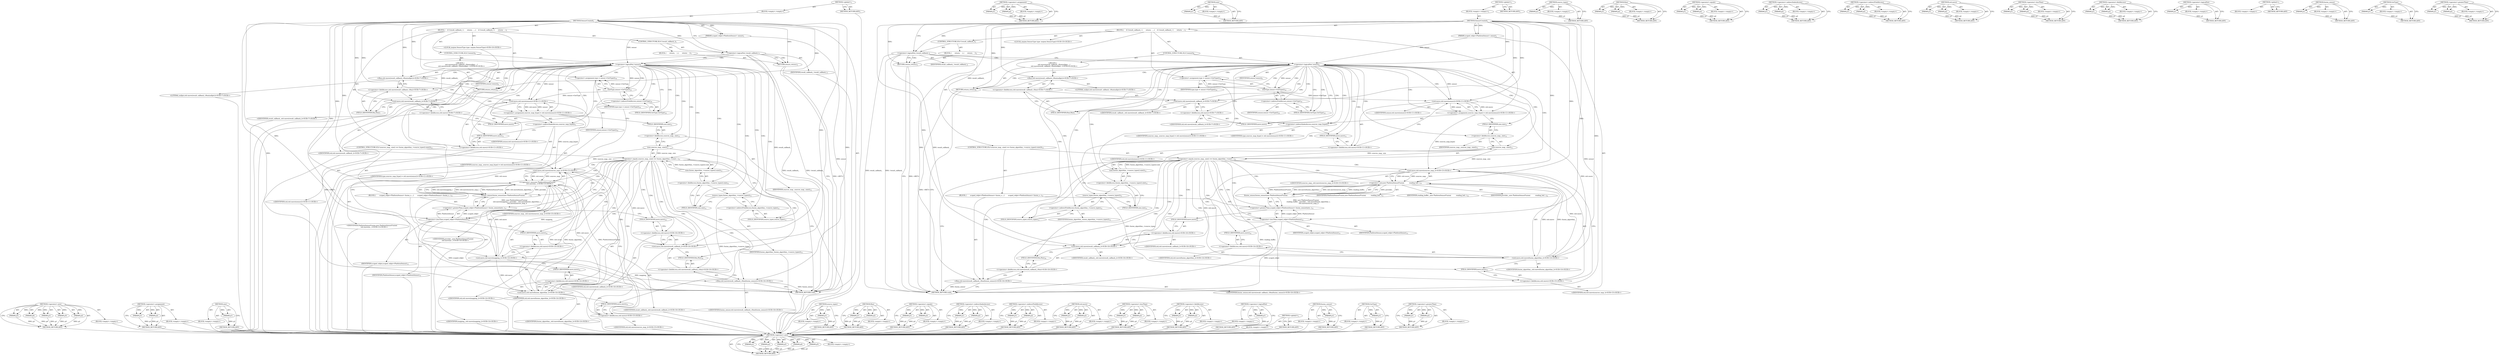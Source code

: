 digraph "&lt;operator&gt;.greaterThan" {
vulnerable_180 [label=<(METHOD,&lt;operator&gt;.new)>];
vulnerable_181 [label=<(PARAM,p1)>];
vulnerable_182 [label=<(PARAM,p2)>];
vulnerable_183 [label=<(PARAM,p3)>];
vulnerable_184 [label=<(PARAM,p4)>];
vulnerable_185 [label=<(PARAM,p5)>];
vulnerable_186 [label=<(BLOCK,&lt;empty&gt;,&lt;empty&gt;)>];
vulnerable_187 [label=<(METHOD_RETURN,ANY)>];
vulnerable_134 [label=<(METHOD,&lt;operator&gt;.assignment)>];
vulnerable_135 [label=<(PARAM,p1)>];
vulnerable_136 [label=<(PARAM,p2)>];
vulnerable_137 [label=<(BLOCK,&lt;empty&gt;,&lt;empty&gt;)>];
vulnerable_138 [label=<(METHOD_RETURN,ANY)>];
vulnerable_158 [label=<(METHOD,size)>];
vulnerable_159 [label=<(PARAM,p1)>];
vulnerable_160 [label=<(BLOCK,&lt;empty&gt;,&lt;empty&gt;)>];
vulnerable_161 [label=<(METHOD_RETURN,ANY)>];
vulnerable_6 [label=<(METHOD,&lt;global&gt;)<SUB>1</SUB>>];
vulnerable_7 [label=<(BLOCK,&lt;empty&gt;,&lt;empty&gt;)<SUB>1</SUB>>];
vulnerable_8 [label=<(METHOD,SensorCreated)<SUB>1</SUB>>];
vulnerable_9 [label=<(PARAM,scoped_refptr&lt;PlatformSensor&gt; sensor)<SUB>1</SUB>>];
vulnerable_10 [label=<(BLOCK,{
    if (!result_callback_) {
      return;
  ...,{
    if (!result_callback_) {
      return;
  ...)<SUB>1</SUB>>];
vulnerable_11 [label=<(CONTROL_STRUCTURE,IF,if (!result_callback_))<SUB>2</SUB>>];
vulnerable_12 [label=<(&lt;operator&gt;.logicalNot,!result_callback_)<SUB>2</SUB>>];
vulnerable_13 [label=<(IDENTIFIER,result_callback_,!result_callback_)<SUB>2</SUB>>];
vulnerable_14 [label=<(BLOCK,{
      return;
    },{
      return;
    })<SUB>2</SUB>>];
vulnerable_15 [label=<(RETURN,return;,return;)<SUB>3</SUB>>];
vulnerable_16 [label=<(CONTROL_STRUCTURE,IF,if (!sensor))<SUB>6</SUB>>];
vulnerable_17 [label=<(&lt;operator&gt;.logicalNot,!sensor)<SUB>6</SUB>>];
vulnerable_18 [label=<(IDENTIFIER,sensor,!sensor)<SUB>6</SUB>>];
vulnerable_19 [label="<(BLOCK,{
      std::move(result_callback_).Run(nullptr...,{
      std::move(result_callback_).Run(nullptr...)<SUB>6</SUB>>"];
vulnerable_20 [label="<(Run,std::move(result_callback_).Run(nullptr))<SUB>7</SUB>>"];
vulnerable_21 [label="<(&lt;operator&gt;.fieldAccess,std::move(result_callback_).Run)<SUB>7</SUB>>"];
vulnerable_22 [label="<(std.move,std::move(result_callback_))<SUB>7</SUB>>"];
vulnerable_23 [label="<(&lt;operator&gt;.fieldAccess,std::move)<SUB>7</SUB>>"];
vulnerable_24 [label="<(IDENTIFIER,std,std::move(result_callback_))<SUB>7</SUB>>"];
vulnerable_25 [label=<(FIELD_IDENTIFIER,move,move)<SUB>7</SUB>>];
vulnerable_26 [label="<(IDENTIFIER,result_callback_,std::move(result_callback_))<SUB>7</SUB>>"];
vulnerable_27 [label=<(FIELD_IDENTIFIER,Run,Run)<SUB>7</SUB>>];
vulnerable_28 [label="<(LITERAL,nullptr,std::move(result_callback_).Run(nullptr))<SUB>7</SUB>>"];
vulnerable_29 [label=<(RETURN,return;,return;)<SUB>8</SUB>>];
vulnerable_30 [label="<(LOCAL,mojom.SensorType type: mojom.SensorType)<SUB>10</SUB>>"];
vulnerable_31 [label=<(&lt;operator&gt;.assignment,type = sensor-&gt;GetType())<SUB>10</SUB>>];
vulnerable_32 [label=<(IDENTIFIER,type,type = sensor-&gt;GetType())<SUB>10</SUB>>];
vulnerable_33 [label=<(GetType,sensor-&gt;GetType())<SUB>10</SUB>>];
vulnerable_34 [label=<(&lt;operator&gt;.indirectFieldAccess,sensor-&gt;GetType)<SUB>10</SUB>>];
vulnerable_35 [label=<(IDENTIFIER,sensor,sensor-&gt;GetType())<SUB>10</SUB>>];
vulnerable_36 [label=<(FIELD_IDENTIFIER,GetType,GetType)<SUB>10</SUB>>];
vulnerable_37 [label="<(&lt;operator&gt;.assignment,sources_map_[type] = std::move(sensor))<SUB>11</SUB>>"];
vulnerable_38 [label=<(&lt;operator&gt;.indirectIndexAccess,sources_map_[type])<SUB>11</SUB>>];
vulnerable_39 [label="<(IDENTIFIER,sources_map_,sources_map_[type] = std::move(sensor))<SUB>11</SUB>>"];
vulnerable_40 [label="<(IDENTIFIER,type,sources_map_[type] = std::move(sensor))<SUB>11</SUB>>"];
vulnerable_41 [label="<(std.move,std::move(sensor))<SUB>11</SUB>>"];
vulnerable_42 [label="<(&lt;operator&gt;.fieldAccess,std::move)<SUB>11</SUB>>"];
vulnerable_43 [label="<(IDENTIFIER,std,std::move(sensor))<SUB>11</SUB>>"];
vulnerable_44 [label=<(FIELD_IDENTIFIER,move,move)<SUB>11</SUB>>];
vulnerable_45 [label="<(IDENTIFIER,sensor,std::move(sensor))<SUB>11</SUB>>"];
vulnerable_46 [label=<(CONTROL_STRUCTURE,IF,if (sources_map_.size() == fusion_algorithm_-&gt;source_types().size()))<SUB>12</SUB>>];
vulnerable_47 [label=<(&lt;operator&gt;.equals,sources_map_.size() == fusion_algorithm_-&gt;sourc...)<SUB>12</SUB>>];
vulnerable_48 [label=<(size,sources_map_.size())<SUB>12</SUB>>];
vulnerable_49 [label=<(&lt;operator&gt;.fieldAccess,sources_map_.size)<SUB>12</SUB>>];
vulnerable_50 [label=<(IDENTIFIER,sources_map_,sources_map_.size())<SUB>12</SUB>>];
vulnerable_51 [label=<(FIELD_IDENTIFIER,size,size)<SUB>12</SUB>>];
vulnerable_52 [label=<(size,fusion_algorithm_-&gt;source_types().size())<SUB>12</SUB>>];
vulnerable_53 [label=<(&lt;operator&gt;.fieldAccess,fusion_algorithm_-&gt;source_types().size)<SUB>12</SUB>>];
vulnerable_54 [label=<(source_types,fusion_algorithm_-&gt;source_types())<SUB>12</SUB>>];
vulnerable_55 [label=<(&lt;operator&gt;.indirectFieldAccess,fusion_algorithm_-&gt;source_types)<SUB>12</SUB>>];
vulnerable_56 [label=<(IDENTIFIER,fusion_algorithm_,fusion_algorithm_-&gt;source_types())<SUB>12</SUB>>];
vulnerable_57 [label=<(FIELD_IDENTIFIER,source_types,source_types)<SUB>12</SUB>>];
vulnerable_58 [label=<(FIELD_IDENTIFIER,size,size)<SUB>12</SUB>>];
vulnerable_59 [label=<(BLOCK,{
       scoped_refptr&lt;PlatformSensor&gt; fusion_s...,{
       scoped_refptr&lt;PlatformSensor&gt; fusion_s...)<SUB>12</SUB>>];
vulnerable_60 [label=<(&lt;operator&gt;.greaterThan,scoped_refptr&lt;PlatformSensor&gt; fusion_sensor(new...)<SUB>13</SUB>>];
vulnerable_61 [label=<(&lt;operator&gt;.lessThan,scoped_refptr&lt;PlatformSensor)<SUB>13</SUB>>];
vulnerable_62 [label=<(IDENTIFIER,scoped_refptr,scoped_refptr&lt;PlatformSensor)<SUB>13</SUB>>];
vulnerable_63 [label=<(IDENTIFIER,PlatformSensor,scoped_refptr&lt;PlatformSensor)<SUB>13</SUB>>];
vulnerable_64 [label=<(fusion_sensor,fusion_sensor(new PlatformSensorFusion(
       ...)<SUB>13</SUB>>];
vulnerable_65 [label="<(&lt;operator&gt;.new,new PlatformSensorFusion(
          std::move(m...)<SUB>13</SUB>>"];
vulnerable_66 [label="<(IDENTIFIER,PlatformSensorFusion,new PlatformSensorFusion(
          std::move(m...)<SUB>13</SUB>>"];
vulnerable_67 [label="<(std.move,std::move(mapping_))<SUB>14</SUB>>"];
vulnerable_68 [label="<(&lt;operator&gt;.fieldAccess,std::move)<SUB>14</SUB>>"];
vulnerable_69 [label="<(IDENTIFIER,std,std::move(mapping_))<SUB>14</SUB>>"];
vulnerable_70 [label=<(FIELD_IDENTIFIER,move,move)<SUB>14</SUB>>];
vulnerable_71 [label="<(IDENTIFIER,mapping_,std::move(mapping_))<SUB>14</SUB>>"];
vulnerable_72 [label="<(IDENTIFIER,provider_,new PlatformSensorFusion(
          std::move(m...)<SUB>14</SUB>>"];
vulnerable_73 [label="<(std.move,std::move(fusion_algorithm_))<SUB>14</SUB>>"];
vulnerable_74 [label="<(&lt;operator&gt;.fieldAccess,std::move)<SUB>14</SUB>>"];
vulnerable_75 [label="<(IDENTIFIER,std,std::move(fusion_algorithm_))<SUB>14</SUB>>"];
vulnerable_76 [label=<(FIELD_IDENTIFIER,move,move)<SUB>14</SUB>>];
vulnerable_77 [label="<(IDENTIFIER,fusion_algorithm_,std::move(fusion_algorithm_))<SUB>14</SUB>>"];
vulnerable_78 [label="<(std.move,std::move(sources_map_))<SUB>15</SUB>>"];
vulnerable_79 [label="<(&lt;operator&gt;.fieldAccess,std::move)<SUB>15</SUB>>"];
vulnerable_80 [label="<(IDENTIFIER,std,std::move(sources_map_))<SUB>15</SUB>>"];
vulnerable_81 [label=<(FIELD_IDENTIFIER,move,move)<SUB>15</SUB>>];
vulnerable_82 [label="<(IDENTIFIER,sources_map_,std::move(sources_map_))<SUB>15</SUB>>"];
vulnerable_83 [label="<(Run,std::move(result_callback_).Run(fusion_sensor))<SUB>16</SUB>>"];
vulnerable_84 [label="<(&lt;operator&gt;.fieldAccess,std::move(result_callback_).Run)<SUB>16</SUB>>"];
vulnerable_85 [label="<(std.move,std::move(result_callback_))<SUB>16</SUB>>"];
vulnerable_86 [label="<(&lt;operator&gt;.fieldAccess,std::move)<SUB>16</SUB>>"];
vulnerable_87 [label="<(IDENTIFIER,std,std::move(result_callback_))<SUB>16</SUB>>"];
vulnerable_88 [label=<(FIELD_IDENTIFIER,move,move)<SUB>16</SUB>>];
vulnerable_89 [label="<(IDENTIFIER,result_callback_,std::move(result_callback_))<SUB>16</SUB>>"];
vulnerable_90 [label=<(FIELD_IDENTIFIER,Run,Run)<SUB>16</SUB>>];
vulnerable_91 [label="<(IDENTIFIER,fusion_sensor,std::move(result_callback_).Run(fusion_sensor))<SUB>16</SUB>>"];
vulnerable_92 [label=<(METHOD_RETURN,void)<SUB>1</SUB>>];
vulnerable_94 [label=<(METHOD_RETURN,ANY)<SUB>1</SUB>>];
vulnerable_162 [label=<(METHOD,source_types)>];
vulnerable_163 [label=<(PARAM,p1)>];
vulnerable_164 [label=<(BLOCK,&lt;empty&gt;,&lt;empty&gt;)>];
vulnerable_165 [label=<(METHOD_RETURN,ANY)>];
vulnerable_119 [label=<(METHOD,Run)>];
vulnerable_120 [label=<(PARAM,p1)>];
vulnerable_121 [label=<(PARAM,p2)>];
vulnerable_122 [label=<(BLOCK,&lt;empty&gt;,&lt;empty&gt;)>];
vulnerable_123 [label=<(METHOD_RETURN,ANY)>];
vulnerable_153 [label=<(METHOD,&lt;operator&gt;.equals)>];
vulnerable_154 [label=<(PARAM,p1)>];
vulnerable_155 [label=<(PARAM,p2)>];
vulnerable_156 [label=<(BLOCK,&lt;empty&gt;,&lt;empty&gt;)>];
vulnerable_157 [label=<(METHOD_RETURN,ANY)>];
vulnerable_148 [label=<(METHOD,&lt;operator&gt;.indirectIndexAccess)>];
vulnerable_149 [label=<(PARAM,p1)>];
vulnerable_150 [label=<(PARAM,p2)>];
vulnerable_151 [label=<(BLOCK,&lt;empty&gt;,&lt;empty&gt;)>];
vulnerable_152 [label=<(METHOD_RETURN,ANY)>];
vulnerable_143 [label=<(METHOD,&lt;operator&gt;.indirectFieldAccess)>];
vulnerable_144 [label=<(PARAM,p1)>];
vulnerable_145 [label=<(PARAM,p2)>];
vulnerable_146 [label=<(BLOCK,&lt;empty&gt;,&lt;empty&gt;)>];
vulnerable_147 [label=<(METHOD_RETURN,ANY)>];
vulnerable_129 [label=<(METHOD,std.move)>];
vulnerable_130 [label=<(PARAM,p1)>];
vulnerable_131 [label=<(PARAM,p2)>];
vulnerable_132 [label=<(BLOCK,&lt;empty&gt;,&lt;empty&gt;)>];
vulnerable_133 [label=<(METHOD_RETURN,ANY)>];
vulnerable_171 [label=<(METHOD,&lt;operator&gt;.lessThan)>];
vulnerable_172 [label=<(PARAM,p1)>];
vulnerable_173 [label=<(PARAM,p2)>];
vulnerable_174 [label=<(BLOCK,&lt;empty&gt;,&lt;empty&gt;)>];
vulnerable_175 [label=<(METHOD_RETURN,ANY)>];
vulnerable_124 [label=<(METHOD,&lt;operator&gt;.fieldAccess)>];
vulnerable_125 [label=<(PARAM,p1)>];
vulnerable_126 [label=<(PARAM,p2)>];
vulnerable_127 [label=<(BLOCK,&lt;empty&gt;,&lt;empty&gt;)>];
vulnerable_128 [label=<(METHOD_RETURN,ANY)>];
vulnerable_115 [label=<(METHOD,&lt;operator&gt;.logicalNot)>];
vulnerable_116 [label=<(PARAM,p1)>];
vulnerable_117 [label=<(BLOCK,&lt;empty&gt;,&lt;empty&gt;)>];
vulnerable_118 [label=<(METHOD_RETURN,ANY)>];
vulnerable_109 [label=<(METHOD,&lt;global&gt;)<SUB>1</SUB>>];
vulnerable_110 [label=<(BLOCK,&lt;empty&gt;,&lt;empty&gt;)>];
vulnerable_111 [label=<(METHOD_RETURN,ANY)>];
vulnerable_176 [label=<(METHOD,fusion_sensor)>];
vulnerable_177 [label=<(PARAM,p1)>];
vulnerable_178 [label=<(BLOCK,&lt;empty&gt;,&lt;empty&gt;)>];
vulnerable_179 [label=<(METHOD_RETURN,ANY)>];
vulnerable_139 [label=<(METHOD,GetType)>];
vulnerable_140 [label=<(PARAM,p1)>];
vulnerable_141 [label=<(BLOCK,&lt;empty&gt;,&lt;empty&gt;)>];
vulnerable_142 [label=<(METHOD_RETURN,ANY)>];
vulnerable_166 [label=<(METHOD,&lt;operator&gt;.greaterThan)>];
vulnerable_167 [label=<(PARAM,p1)>];
vulnerable_168 [label=<(PARAM,p2)>];
vulnerable_169 [label=<(BLOCK,&lt;empty&gt;,&lt;empty&gt;)>];
vulnerable_170 [label=<(METHOD_RETURN,ANY)>];
fixed_176 [label=<(METHOD,&lt;operator&gt;.new)>];
fixed_177 [label=<(PARAM,p1)>];
fixed_178 [label=<(PARAM,p2)>];
fixed_179 [label=<(PARAM,p3)>];
fixed_180 [label=<(PARAM,p4)>];
fixed_181 [label=<(PARAM,p5)>];
fixed_182 [label=<(BLOCK,&lt;empty&gt;,&lt;empty&gt;)>];
fixed_183 [label=<(METHOD_RETURN,ANY)>];
fixed_130 [label=<(METHOD,&lt;operator&gt;.assignment)>];
fixed_131 [label=<(PARAM,p1)>];
fixed_132 [label=<(PARAM,p2)>];
fixed_133 [label=<(BLOCK,&lt;empty&gt;,&lt;empty&gt;)>];
fixed_134 [label=<(METHOD_RETURN,ANY)>];
fixed_154 [label=<(METHOD,size)>];
fixed_155 [label=<(PARAM,p1)>];
fixed_156 [label=<(BLOCK,&lt;empty&gt;,&lt;empty&gt;)>];
fixed_157 [label=<(METHOD_RETURN,ANY)>];
fixed_6 [label=<(METHOD,&lt;global&gt;)<SUB>1</SUB>>];
fixed_7 [label=<(BLOCK,&lt;empty&gt;,&lt;empty&gt;)<SUB>1</SUB>>];
fixed_8 [label=<(METHOD,SensorCreated)<SUB>1</SUB>>];
fixed_9 [label=<(PARAM,scoped_refptr&lt;PlatformSensor&gt; sensor)<SUB>1</SUB>>];
fixed_10 [label=<(BLOCK,{
    if (!result_callback_) {
      return;
  ...,{
    if (!result_callback_) {
      return;
  ...)<SUB>1</SUB>>];
fixed_11 [label=<(CONTROL_STRUCTURE,IF,if (!result_callback_))<SUB>2</SUB>>];
fixed_12 [label=<(&lt;operator&gt;.logicalNot,!result_callback_)<SUB>2</SUB>>];
fixed_13 [label=<(IDENTIFIER,result_callback_,!result_callback_)<SUB>2</SUB>>];
fixed_14 [label=<(BLOCK,{
      return;
    },{
      return;
    })<SUB>2</SUB>>];
fixed_15 [label=<(RETURN,return;,return;)<SUB>3</SUB>>];
fixed_16 [label=<(CONTROL_STRUCTURE,IF,if (!sensor))<SUB>6</SUB>>];
fixed_17 [label=<(&lt;operator&gt;.logicalNot,!sensor)<SUB>6</SUB>>];
fixed_18 [label=<(IDENTIFIER,sensor,!sensor)<SUB>6</SUB>>];
fixed_19 [label="<(BLOCK,{
      std::move(result_callback_).Run(nullptr...,{
      std::move(result_callback_).Run(nullptr...)<SUB>6</SUB>>"];
fixed_20 [label="<(Run,std::move(result_callback_).Run(nullptr))<SUB>7</SUB>>"];
fixed_21 [label="<(&lt;operator&gt;.fieldAccess,std::move(result_callback_).Run)<SUB>7</SUB>>"];
fixed_22 [label="<(std.move,std::move(result_callback_))<SUB>7</SUB>>"];
fixed_23 [label="<(&lt;operator&gt;.fieldAccess,std::move)<SUB>7</SUB>>"];
fixed_24 [label="<(IDENTIFIER,std,std::move(result_callback_))<SUB>7</SUB>>"];
fixed_25 [label=<(FIELD_IDENTIFIER,move,move)<SUB>7</SUB>>];
fixed_26 [label="<(IDENTIFIER,result_callback_,std::move(result_callback_))<SUB>7</SUB>>"];
fixed_27 [label=<(FIELD_IDENTIFIER,Run,Run)<SUB>7</SUB>>];
fixed_28 [label="<(LITERAL,nullptr,std::move(result_callback_).Run(nullptr))<SUB>7</SUB>>"];
fixed_29 [label=<(RETURN,return;,return;)<SUB>8</SUB>>];
fixed_30 [label="<(LOCAL,mojom.SensorType type: mojom.SensorType)<SUB>10</SUB>>"];
fixed_31 [label=<(&lt;operator&gt;.assignment,type = sensor-&gt;GetType())<SUB>10</SUB>>];
fixed_32 [label=<(IDENTIFIER,type,type = sensor-&gt;GetType())<SUB>10</SUB>>];
fixed_33 [label=<(GetType,sensor-&gt;GetType())<SUB>10</SUB>>];
fixed_34 [label=<(&lt;operator&gt;.indirectFieldAccess,sensor-&gt;GetType)<SUB>10</SUB>>];
fixed_35 [label=<(IDENTIFIER,sensor,sensor-&gt;GetType())<SUB>10</SUB>>];
fixed_36 [label=<(FIELD_IDENTIFIER,GetType,GetType)<SUB>10</SUB>>];
fixed_37 [label="<(&lt;operator&gt;.assignment,sources_map_[type] = std::move(sensor))<SUB>11</SUB>>"];
fixed_38 [label=<(&lt;operator&gt;.indirectIndexAccess,sources_map_[type])<SUB>11</SUB>>];
fixed_39 [label="<(IDENTIFIER,sources_map_,sources_map_[type] = std::move(sensor))<SUB>11</SUB>>"];
fixed_40 [label="<(IDENTIFIER,type,sources_map_[type] = std::move(sensor))<SUB>11</SUB>>"];
fixed_41 [label="<(std.move,std::move(sensor))<SUB>11</SUB>>"];
fixed_42 [label="<(&lt;operator&gt;.fieldAccess,std::move)<SUB>11</SUB>>"];
fixed_43 [label="<(IDENTIFIER,std,std::move(sensor))<SUB>11</SUB>>"];
fixed_44 [label=<(FIELD_IDENTIFIER,move,move)<SUB>11</SUB>>];
fixed_45 [label="<(IDENTIFIER,sensor,std::move(sensor))<SUB>11</SUB>>"];
fixed_46 [label=<(CONTROL_STRUCTURE,IF,if (sources_map_.size() == fusion_algorithm_-&gt;source_types().size()))<SUB>12</SUB>>];
fixed_47 [label=<(&lt;operator&gt;.equals,sources_map_.size() == fusion_algorithm_-&gt;sourc...)<SUB>12</SUB>>];
fixed_48 [label=<(size,sources_map_.size())<SUB>12</SUB>>];
fixed_49 [label=<(&lt;operator&gt;.fieldAccess,sources_map_.size)<SUB>12</SUB>>];
fixed_50 [label=<(IDENTIFIER,sources_map_,sources_map_.size())<SUB>12</SUB>>];
fixed_51 [label=<(FIELD_IDENTIFIER,size,size)<SUB>12</SUB>>];
fixed_52 [label=<(size,fusion_algorithm_-&gt;source_types().size())<SUB>12</SUB>>];
fixed_53 [label=<(&lt;operator&gt;.fieldAccess,fusion_algorithm_-&gt;source_types().size)<SUB>12</SUB>>];
fixed_54 [label=<(source_types,fusion_algorithm_-&gt;source_types())<SUB>12</SUB>>];
fixed_55 [label=<(&lt;operator&gt;.indirectFieldAccess,fusion_algorithm_-&gt;source_types)<SUB>12</SUB>>];
fixed_56 [label=<(IDENTIFIER,fusion_algorithm_,fusion_algorithm_-&gt;source_types())<SUB>12</SUB>>];
fixed_57 [label=<(FIELD_IDENTIFIER,source_types,source_types)<SUB>12</SUB>>];
fixed_58 [label=<(FIELD_IDENTIFIER,size,size)<SUB>12</SUB>>];
fixed_59 [label=<(BLOCK,{
       scoped_refptr&lt;PlatformSensor&gt; fusion_s...,{
       scoped_refptr&lt;PlatformSensor&gt; fusion_s...)<SUB>12</SUB>>];
fixed_60 [label=<(&lt;operator&gt;.greaterThan,scoped_refptr&lt;PlatformSensor&gt; fusion_sensor(new...)<SUB>13</SUB>>];
fixed_61 [label=<(&lt;operator&gt;.lessThan,scoped_refptr&lt;PlatformSensor)<SUB>13</SUB>>];
fixed_62 [label=<(IDENTIFIER,scoped_refptr,scoped_refptr&lt;PlatformSensor)<SUB>13</SUB>>];
fixed_63 [label=<(IDENTIFIER,PlatformSensor,scoped_refptr&lt;PlatformSensor)<SUB>13</SUB>>];
fixed_64 [label=<(fusion_sensor,fusion_sensor(new PlatformSensorFusion(
       ...)<SUB>13</SUB>>];
fixed_65 [label=<(&lt;operator&gt;.new,new PlatformSensorFusion(
          reading_buf...)<SUB>13</SUB>>];
fixed_66 [label=<(IDENTIFIER,PlatformSensorFusion,new PlatformSensorFusion(
          reading_buf...)<SUB>13</SUB>>];
fixed_67 [label=<(IDENTIFIER,reading_buffer_,new PlatformSensorFusion(
          reading_buf...)<SUB>14</SUB>>];
fixed_68 [label=<(IDENTIFIER,provider_,new PlatformSensorFusion(
          reading_buf...)<SUB>14</SUB>>];
fixed_69 [label="<(std.move,std::move(fusion_algorithm_))<SUB>14</SUB>>"];
fixed_70 [label="<(&lt;operator&gt;.fieldAccess,std::move)<SUB>14</SUB>>"];
fixed_71 [label="<(IDENTIFIER,std,std::move(fusion_algorithm_))<SUB>14</SUB>>"];
fixed_72 [label=<(FIELD_IDENTIFIER,move,move)<SUB>14</SUB>>];
fixed_73 [label="<(IDENTIFIER,fusion_algorithm_,std::move(fusion_algorithm_))<SUB>14</SUB>>"];
fixed_74 [label="<(std.move,std::move(sources_map_))<SUB>15</SUB>>"];
fixed_75 [label="<(&lt;operator&gt;.fieldAccess,std::move)<SUB>15</SUB>>"];
fixed_76 [label="<(IDENTIFIER,std,std::move(sources_map_))<SUB>15</SUB>>"];
fixed_77 [label=<(FIELD_IDENTIFIER,move,move)<SUB>15</SUB>>];
fixed_78 [label="<(IDENTIFIER,sources_map_,std::move(sources_map_))<SUB>15</SUB>>"];
fixed_79 [label="<(Run,std::move(result_callback_).Run(fusion_sensor))<SUB>16</SUB>>"];
fixed_80 [label="<(&lt;operator&gt;.fieldAccess,std::move(result_callback_).Run)<SUB>16</SUB>>"];
fixed_81 [label="<(std.move,std::move(result_callback_))<SUB>16</SUB>>"];
fixed_82 [label="<(&lt;operator&gt;.fieldAccess,std::move)<SUB>16</SUB>>"];
fixed_83 [label="<(IDENTIFIER,std,std::move(result_callback_))<SUB>16</SUB>>"];
fixed_84 [label=<(FIELD_IDENTIFIER,move,move)<SUB>16</SUB>>];
fixed_85 [label="<(IDENTIFIER,result_callback_,std::move(result_callback_))<SUB>16</SUB>>"];
fixed_86 [label=<(FIELD_IDENTIFIER,Run,Run)<SUB>16</SUB>>];
fixed_87 [label="<(IDENTIFIER,fusion_sensor,std::move(result_callback_).Run(fusion_sensor))<SUB>16</SUB>>"];
fixed_88 [label=<(METHOD_RETURN,void)<SUB>1</SUB>>];
fixed_90 [label=<(METHOD_RETURN,ANY)<SUB>1</SUB>>];
fixed_158 [label=<(METHOD,source_types)>];
fixed_159 [label=<(PARAM,p1)>];
fixed_160 [label=<(BLOCK,&lt;empty&gt;,&lt;empty&gt;)>];
fixed_161 [label=<(METHOD_RETURN,ANY)>];
fixed_115 [label=<(METHOD,Run)>];
fixed_116 [label=<(PARAM,p1)>];
fixed_117 [label=<(PARAM,p2)>];
fixed_118 [label=<(BLOCK,&lt;empty&gt;,&lt;empty&gt;)>];
fixed_119 [label=<(METHOD_RETURN,ANY)>];
fixed_149 [label=<(METHOD,&lt;operator&gt;.equals)>];
fixed_150 [label=<(PARAM,p1)>];
fixed_151 [label=<(PARAM,p2)>];
fixed_152 [label=<(BLOCK,&lt;empty&gt;,&lt;empty&gt;)>];
fixed_153 [label=<(METHOD_RETURN,ANY)>];
fixed_144 [label=<(METHOD,&lt;operator&gt;.indirectIndexAccess)>];
fixed_145 [label=<(PARAM,p1)>];
fixed_146 [label=<(PARAM,p2)>];
fixed_147 [label=<(BLOCK,&lt;empty&gt;,&lt;empty&gt;)>];
fixed_148 [label=<(METHOD_RETURN,ANY)>];
fixed_139 [label=<(METHOD,&lt;operator&gt;.indirectFieldAccess)>];
fixed_140 [label=<(PARAM,p1)>];
fixed_141 [label=<(PARAM,p2)>];
fixed_142 [label=<(BLOCK,&lt;empty&gt;,&lt;empty&gt;)>];
fixed_143 [label=<(METHOD_RETURN,ANY)>];
fixed_125 [label=<(METHOD,std.move)>];
fixed_126 [label=<(PARAM,p1)>];
fixed_127 [label=<(PARAM,p2)>];
fixed_128 [label=<(BLOCK,&lt;empty&gt;,&lt;empty&gt;)>];
fixed_129 [label=<(METHOD_RETURN,ANY)>];
fixed_167 [label=<(METHOD,&lt;operator&gt;.lessThan)>];
fixed_168 [label=<(PARAM,p1)>];
fixed_169 [label=<(PARAM,p2)>];
fixed_170 [label=<(BLOCK,&lt;empty&gt;,&lt;empty&gt;)>];
fixed_171 [label=<(METHOD_RETURN,ANY)>];
fixed_120 [label=<(METHOD,&lt;operator&gt;.fieldAccess)>];
fixed_121 [label=<(PARAM,p1)>];
fixed_122 [label=<(PARAM,p2)>];
fixed_123 [label=<(BLOCK,&lt;empty&gt;,&lt;empty&gt;)>];
fixed_124 [label=<(METHOD_RETURN,ANY)>];
fixed_111 [label=<(METHOD,&lt;operator&gt;.logicalNot)>];
fixed_112 [label=<(PARAM,p1)>];
fixed_113 [label=<(BLOCK,&lt;empty&gt;,&lt;empty&gt;)>];
fixed_114 [label=<(METHOD_RETURN,ANY)>];
fixed_105 [label=<(METHOD,&lt;global&gt;)<SUB>1</SUB>>];
fixed_106 [label=<(BLOCK,&lt;empty&gt;,&lt;empty&gt;)>];
fixed_107 [label=<(METHOD_RETURN,ANY)>];
fixed_172 [label=<(METHOD,fusion_sensor)>];
fixed_173 [label=<(PARAM,p1)>];
fixed_174 [label=<(BLOCK,&lt;empty&gt;,&lt;empty&gt;)>];
fixed_175 [label=<(METHOD_RETURN,ANY)>];
fixed_135 [label=<(METHOD,GetType)>];
fixed_136 [label=<(PARAM,p1)>];
fixed_137 [label=<(BLOCK,&lt;empty&gt;,&lt;empty&gt;)>];
fixed_138 [label=<(METHOD_RETURN,ANY)>];
fixed_162 [label=<(METHOD,&lt;operator&gt;.greaterThan)>];
fixed_163 [label=<(PARAM,p1)>];
fixed_164 [label=<(PARAM,p2)>];
fixed_165 [label=<(BLOCK,&lt;empty&gt;,&lt;empty&gt;)>];
fixed_166 [label=<(METHOD_RETURN,ANY)>];
vulnerable_180 -> vulnerable_181  [key=0, label="AST: "];
vulnerable_180 -> vulnerable_181  [key=1, label="DDG: "];
vulnerable_180 -> vulnerable_186  [key=0, label="AST: "];
vulnerable_180 -> vulnerable_182  [key=0, label="AST: "];
vulnerable_180 -> vulnerable_182  [key=1, label="DDG: "];
vulnerable_180 -> vulnerable_187  [key=0, label="AST: "];
vulnerable_180 -> vulnerable_187  [key=1, label="CFG: "];
vulnerable_180 -> vulnerable_183  [key=0, label="AST: "];
vulnerable_180 -> vulnerable_183  [key=1, label="DDG: "];
vulnerable_180 -> vulnerable_184  [key=0, label="AST: "];
vulnerable_180 -> vulnerable_184  [key=1, label="DDG: "];
vulnerable_180 -> vulnerable_185  [key=0, label="AST: "];
vulnerable_180 -> vulnerable_185  [key=1, label="DDG: "];
vulnerable_181 -> vulnerable_187  [key=0, label="DDG: p1"];
vulnerable_182 -> vulnerable_187  [key=0, label="DDG: p2"];
vulnerable_183 -> vulnerable_187  [key=0, label="DDG: p3"];
vulnerable_184 -> vulnerable_187  [key=0, label="DDG: p4"];
vulnerable_185 -> vulnerable_187  [key=0, label="DDG: p5"];
vulnerable_186 -> fixed_176  [key=0];
vulnerable_187 -> fixed_176  [key=0];
vulnerable_134 -> vulnerable_135  [key=0, label="AST: "];
vulnerable_134 -> vulnerable_135  [key=1, label="DDG: "];
vulnerable_134 -> vulnerable_137  [key=0, label="AST: "];
vulnerable_134 -> vulnerable_136  [key=0, label="AST: "];
vulnerable_134 -> vulnerable_136  [key=1, label="DDG: "];
vulnerable_134 -> vulnerable_138  [key=0, label="AST: "];
vulnerable_134 -> vulnerable_138  [key=1, label="CFG: "];
vulnerable_135 -> vulnerable_138  [key=0, label="DDG: p1"];
vulnerable_136 -> vulnerable_138  [key=0, label="DDG: p2"];
vulnerable_137 -> fixed_176  [key=0];
vulnerable_138 -> fixed_176  [key=0];
vulnerable_158 -> vulnerable_159  [key=0, label="AST: "];
vulnerable_158 -> vulnerable_159  [key=1, label="DDG: "];
vulnerable_158 -> vulnerable_160  [key=0, label="AST: "];
vulnerable_158 -> vulnerable_161  [key=0, label="AST: "];
vulnerable_158 -> vulnerable_161  [key=1, label="CFG: "];
vulnerable_159 -> vulnerable_161  [key=0, label="DDG: p1"];
vulnerable_160 -> fixed_176  [key=0];
vulnerable_161 -> fixed_176  [key=0];
vulnerable_6 -> vulnerable_7  [key=0, label="AST: "];
vulnerable_6 -> vulnerable_94  [key=0, label="AST: "];
vulnerable_6 -> vulnerable_94  [key=1, label="CFG: "];
vulnerable_7 -> vulnerable_8  [key=0, label="AST: "];
vulnerable_8 -> vulnerable_9  [key=0, label="AST: "];
vulnerable_8 -> vulnerable_9  [key=1, label="DDG: "];
vulnerable_8 -> vulnerable_10  [key=0, label="AST: "];
vulnerable_8 -> vulnerable_92  [key=0, label="AST: "];
vulnerable_8 -> vulnerable_12  [key=0, label="CFG: "];
vulnerable_8 -> vulnerable_12  [key=1, label="DDG: "];
vulnerable_8 -> vulnerable_15  [key=0, label="DDG: "];
vulnerable_8 -> vulnerable_17  [key=0, label="DDG: "];
vulnerable_8 -> vulnerable_29  [key=0, label="DDG: "];
vulnerable_8 -> vulnerable_41  [key=0, label="DDG: "];
vulnerable_8 -> vulnerable_20  [key=0, label="DDG: "];
vulnerable_8 -> vulnerable_83  [key=0, label="DDG: "];
vulnerable_8 -> vulnerable_61  [key=0, label="DDG: "];
vulnerable_8 -> vulnerable_22  [key=0, label="DDG: "];
vulnerable_8 -> vulnerable_65  [key=0, label="DDG: "];
vulnerable_8 -> vulnerable_85  [key=0, label="DDG: "];
vulnerable_8 -> vulnerable_67  [key=0, label="DDG: "];
vulnerable_8 -> vulnerable_73  [key=0, label="DDG: "];
vulnerable_8 -> vulnerable_78  [key=0, label="DDG: "];
vulnerable_9 -> vulnerable_92  [key=0, label="DDG: sensor"];
vulnerable_9 -> vulnerable_17  [key=0, label="DDG: sensor"];
vulnerable_10 -> vulnerable_11  [key=0, label="AST: "];
vulnerable_10 -> vulnerable_16  [key=0, label="AST: "];
vulnerable_10 -> vulnerable_30  [key=0, label="AST: "];
vulnerable_10 -> vulnerable_31  [key=0, label="AST: "];
vulnerable_10 -> vulnerable_37  [key=0, label="AST: "];
vulnerable_10 -> vulnerable_46  [key=0, label="AST: "];
vulnerable_11 -> vulnerable_12  [key=0, label="AST: "];
vulnerable_11 -> vulnerable_14  [key=0, label="AST: "];
vulnerable_12 -> vulnerable_13  [key=0, label="AST: "];
vulnerable_12 -> vulnerable_15  [key=0, label="CFG: "];
vulnerable_12 -> vulnerable_15  [key=1, label="CDG: "];
vulnerable_12 -> vulnerable_17  [key=0, label="CFG: "];
vulnerable_12 -> vulnerable_17  [key=1, label="CDG: "];
vulnerable_12 -> vulnerable_92  [key=0, label="DDG: result_callback_"];
vulnerable_12 -> vulnerable_92  [key=1, label="DDG: !result_callback_"];
vulnerable_12 -> vulnerable_22  [key=0, label="DDG: result_callback_"];
vulnerable_12 -> vulnerable_85  [key=0, label="DDG: result_callback_"];
vulnerable_13 -> fixed_176  [key=0];
vulnerable_14 -> vulnerable_15  [key=0, label="AST: "];
vulnerable_15 -> vulnerable_92  [key=0, label="CFG: "];
vulnerable_15 -> vulnerable_92  [key=1, label="DDG: &lt;RET&gt;"];
vulnerable_16 -> vulnerable_17  [key=0, label="AST: "];
vulnerable_16 -> vulnerable_19  [key=0, label="AST: "];
vulnerable_17 -> vulnerable_18  [key=0, label="AST: "];
vulnerable_17 -> vulnerable_25  [key=0, label="CFG: "];
vulnerable_17 -> vulnerable_25  [key=1, label="CDG: "];
vulnerable_17 -> vulnerable_36  [key=0, label="CFG: "];
vulnerable_17 -> vulnerable_36  [key=1, label="CDG: "];
vulnerable_17 -> vulnerable_33  [key=0, label="DDG: sensor"];
vulnerable_17 -> vulnerable_33  [key=1, label="CDG: "];
vulnerable_17 -> vulnerable_41  [key=0, label="DDG: sensor"];
vulnerable_17 -> vulnerable_41  [key=1, label="CDG: "];
vulnerable_17 -> vulnerable_47  [key=0, label="CDG: "];
vulnerable_17 -> vulnerable_34  [key=0, label="CDG: "];
vulnerable_17 -> vulnerable_21  [key=0, label="CDG: "];
vulnerable_17 -> vulnerable_48  [key=0, label="CDG: "];
vulnerable_17 -> vulnerable_49  [key=0, label="CDG: "];
vulnerable_17 -> vulnerable_42  [key=0, label="CDG: "];
vulnerable_17 -> vulnerable_51  [key=0, label="CDG: "];
vulnerable_17 -> vulnerable_57  [key=0, label="CDG: "];
vulnerable_17 -> vulnerable_52  [key=0, label="CDG: "];
vulnerable_17 -> vulnerable_37  [key=0, label="CDG: "];
vulnerable_17 -> vulnerable_20  [key=0, label="CDG: "];
vulnerable_17 -> vulnerable_38  [key=0, label="CDG: "];
vulnerable_17 -> vulnerable_22  [key=0, label="CDG: "];
vulnerable_17 -> vulnerable_27  [key=0, label="CDG: "];
vulnerable_17 -> vulnerable_29  [key=0, label="CDG: "];
vulnerable_17 -> vulnerable_44  [key=0, label="CDG: "];
vulnerable_17 -> vulnerable_54  [key=0, label="CDG: "];
vulnerable_17 -> vulnerable_58  [key=0, label="CDG: "];
vulnerable_17 -> vulnerable_23  [key=0, label="CDG: "];
vulnerable_17 -> vulnerable_53  [key=0, label="CDG: "];
vulnerable_17 -> vulnerable_55  [key=0, label="CDG: "];
vulnerable_17 -> vulnerable_31  [key=0, label="CDG: "];
vulnerable_18 -> fixed_176  [key=0];
vulnerable_19 -> vulnerable_20  [key=0, label="AST: "];
vulnerable_19 -> vulnerable_29  [key=0, label="AST: "];
vulnerable_20 -> vulnerable_21  [key=0, label="AST: "];
vulnerable_20 -> vulnerable_28  [key=0, label="AST: "];
vulnerable_20 -> vulnerable_29  [key=0, label="CFG: "];
vulnerable_21 -> vulnerable_22  [key=0, label="AST: "];
vulnerable_21 -> vulnerable_27  [key=0, label="AST: "];
vulnerable_21 -> vulnerable_20  [key=0, label="CFG: "];
vulnerable_22 -> vulnerable_23  [key=0, label="AST: "];
vulnerable_22 -> vulnerable_26  [key=0, label="AST: "];
vulnerable_22 -> vulnerable_27  [key=0, label="CFG: "];
vulnerable_23 -> vulnerable_24  [key=0, label="AST: "];
vulnerable_23 -> vulnerable_25  [key=0, label="AST: "];
vulnerable_23 -> vulnerable_22  [key=0, label="CFG: "];
vulnerable_24 -> fixed_176  [key=0];
vulnerable_25 -> vulnerable_23  [key=0, label="CFG: "];
vulnerable_26 -> fixed_176  [key=0];
vulnerable_27 -> vulnerable_21  [key=0, label="CFG: "];
vulnerable_28 -> fixed_176  [key=0];
vulnerable_29 -> vulnerable_92  [key=0, label="CFG: "];
vulnerable_29 -> vulnerable_92  [key=1, label="DDG: &lt;RET&gt;"];
vulnerable_30 -> fixed_176  [key=0];
vulnerable_31 -> vulnerable_32  [key=0, label="AST: "];
vulnerable_31 -> vulnerable_33  [key=0, label="AST: "];
vulnerable_31 -> vulnerable_38  [key=0, label="CFG: "];
vulnerable_32 -> fixed_176  [key=0];
vulnerable_33 -> vulnerable_34  [key=0, label="AST: "];
vulnerable_33 -> vulnerable_31  [key=0, label="CFG: "];
vulnerable_33 -> vulnerable_31  [key=1, label="DDG: sensor-&gt;GetType"];
vulnerable_33 -> vulnerable_41  [key=0, label="DDG: sensor-&gt;GetType"];
vulnerable_34 -> vulnerable_35  [key=0, label="AST: "];
vulnerable_34 -> vulnerable_36  [key=0, label="AST: "];
vulnerable_34 -> vulnerable_33  [key=0, label="CFG: "];
vulnerable_35 -> fixed_176  [key=0];
vulnerable_36 -> vulnerable_34  [key=0, label="CFG: "];
vulnerable_37 -> vulnerable_38  [key=0, label="AST: "];
vulnerable_37 -> vulnerable_41  [key=0, label="AST: "];
vulnerable_37 -> vulnerable_51  [key=0, label="CFG: "];
vulnerable_37 -> vulnerable_78  [key=0, label="DDG: sources_map_[type]"];
vulnerable_38 -> vulnerable_39  [key=0, label="AST: "];
vulnerable_38 -> vulnerable_40  [key=0, label="AST: "];
vulnerable_38 -> vulnerable_44  [key=0, label="CFG: "];
vulnerable_39 -> fixed_176  [key=0];
vulnerable_40 -> fixed_176  [key=0];
vulnerable_41 -> vulnerable_42  [key=0, label="AST: "];
vulnerable_41 -> vulnerable_45  [key=0, label="AST: "];
vulnerable_41 -> vulnerable_37  [key=0, label="CFG: "];
vulnerable_41 -> vulnerable_37  [key=1, label="DDG: std::move"];
vulnerable_41 -> vulnerable_37  [key=2, label="DDG: sensor"];
vulnerable_41 -> vulnerable_67  [key=0, label="DDG: std::move"];
vulnerable_42 -> vulnerable_43  [key=0, label="AST: "];
vulnerable_42 -> vulnerable_44  [key=0, label="AST: "];
vulnerable_42 -> vulnerable_41  [key=0, label="CFG: "];
vulnerable_43 -> fixed_176  [key=0];
vulnerable_44 -> vulnerable_42  [key=0, label="CFG: "];
vulnerable_45 -> fixed_176  [key=0];
vulnerable_46 -> vulnerable_47  [key=0, label="AST: "];
vulnerable_46 -> vulnerable_59  [key=0, label="AST: "];
vulnerable_47 -> vulnerable_48  [key=0, label="AST: "];
vulnerable_47 -> vulnerable_52  [key=0, label="AST: "];
vulnerable_47 -> vulnerable_92  [key=0, label="CFG: "];
vulnerable_47 -> vulnerable_61  [key=0, label="CFG: "];
vulnerable_47 -> vulnerable_61  [key=1, label="CDG: "];
vulnerable_47 -> vulnerable_68  [key=0, label="CDG: "];
vulnerable_47 -> vulnerable_60  [key=0, label="CDG: "];
vulnerable_47 -> vulnerable_73  [key=0, label="CDG: "];
vulnerable_47 -> vulnerable_64  [key=0, label="CDG: "];
vulnerable_47 -> vulnerable_81  [key=0, label="CDG: "];
vulnerable_47 -> vulnerable_84  [key=0, label="CDG: "];
vulnerable_47 -> vulnerable_85  [key=0, label="CDG: "];
vulnerable_47 -> vulnerable_67  [key=0, label="CDG: "];
vulnerable_47 -> vulnerable_74  [key=0, label="CDG: "];
vulnerable_47 -> vulnerable_76  [key=0, label="CDG: "];
vulnerable_47 -> vulnerable_65  [key=0, label="CDG: "];
vulnerable_47 -> vulnerable_90  [key=0, label="CDG: "];
vulnerable_47 -> vulnerable_79  [key=0, label="CDG: "];
vulnerable_47 -> vulnerable_83  [key=0, label="CDG: "];
vulnerable_47 -> vulnerable_88  [key=0, label="CDG: "];
vulnerable_47 -> vulnerable_70  [key=0, label="CDG: "];
vulnerable_47 -> vulnerable_78  [key=0, label="CDG: "];
vulnerable_47 -> vulnerable_86  [key=0, label="CDG: "];
vulnerable_48 -> vulnerable_49  [key=0, label="AST: "];
vulnerable_48 -> vulnerable_57  [key=0, label="CFG: "];
vulnerable_48 -> vulnerable_47  [key=0, label="DDG: sources_map_.size"];
vulnerable_48 -> vulnerable_78  [key=0, label="DDG: sources_map_.size"];
vulnerable_49 -> vulnerable_50  [key=0, label="AST: "];
vulnerable_49 -> vulnerable_51  [key=0, label="AST: "];
vulnerable_49 -> vulnerable_48  [key=0, label="CFG: "];
vulnerable_50 -> fixed_176  [key=0];
vulnerable_51 -> vulnerable_49  [key=0, label="CFG: "];
vulnerable_52 -> vulnerable_53  [key=0, label="AST: "];
vulnerable_52 -> vulnerable_47  [key=0, label="CFG: "];
vulnerable_52 -> vulnerable_47  [key=1, label="DDG: fusion_algorithm_-&gt;source_types().size"];
vulnerable_53 -> vulnerable_54  [key=0, label="AST: "];
vulnerable_53 -> vulnerable_58  [key=0, label="AST: "];
vulnerable_53 -> vulnerable_52  [key=0, label="CFG: "];
vulnerable_54 -> vulnerable_55  [key=0, label="AST: "];
vulnerable_54 -> vulnerable_58  [key=0, label="CFG: "];
vulnerable_54 -> vulnerable_73  [key=0, label="DDG: fusion_algorithm_-&gt;source_types"];
vulnerable_55 -> vulnerable_56  [key=0, label="AST: "];
vulnerable_55 -> vulnerable_57  [key=0, label="AST: "];
vulnerable_55 -> vulnerable_54  [key=0, label="CFG: "];
vulnerable_56 -> fixed_176  [key=0];
vulnerable_57 -> vulnerable_55  [key=0, label="CFG: "];
vulnerable_58 -> vulnerable_53  [key=0, label="CFG: "];
vulnerable_59 -> vulnerable_60  [key=0, label="AST: "];
vulnerable_59 -> vulnerable_83  [key=0, label="AST: "];
vulnerable_60 -> vulnerable_61  [key=0, label="AST: "];
vulnerable_60 -> vulnerable_64  [key=0, label="AST: "];
vulnerable_60 -> vulnerable_88  [key=0, label="CFG: "];
vulnerable_61 -> vulnerable_62  [key=0, label="AST: "];
vulnerable_61 -> vulnerable_63  [key=0, label="AST: "];
vulnerable_61 -> vulnerable_70  [key=0, label="CFG: "];
vulnerable_61 -> vulnerable_92  [key=0, label="DDG: scoped_refptr"];
vulnerable_61 -> vulnerable_60  [key=0, label="DDG: scoped_refptr"];
vulnerable_61 -> vulnerable_60  [key=1, label="DDG: PlatformSensor"];
vulnerable_62 -> fixed_176  [key=0];
vulnerable_63 -> fixed_176  [key=0];
vulnerable_64 -> vulnerable_65  [key=0, label="AST: "];
vulnerable_64 -> vulnerable_60  [key=0, label="CFG: "];
vulnerable_64 -> vulnerable_60  [key=1, label="DDG: new PlatformSensorFusion(
          std::move(mapping_), provider_, std::move(fusion_algorithm_),
           std::move(sources_map_))"];
vulnerable_65 -> vulnerable_66  [key=0, label="AST: "];
vulnerable_65 -> vulnerable_67  [key=0, label="AST: "];
vulnerable_65 -> vulnerable_72  [key=0, label="AST: "];
vulnerable_65 -> vulnerable_73  [key=0, label="AST: "];
vulnerable_65 -> vulnerable_78  [key=0, label="AST: "];
vulnerable_65 -> vulnerable_64  [key=0, label="CFG: "];
vulnerable_65 -> vulnerable_64  [key=1, label="DDG: std::move(mapping_)"];
vulnerable_65 -> vulnerable_64  [key=2, label="DDG: std::move(sources_map_)"];
vulnerable_65 -> vulnerable_64  [key=3, label="DDG: PlatformSensorFusion"];
vulnerable_65 -> vulnerable_64  [key=4, label="DDG: std::move(fusion_algorithm_)"];
vulnerable_65 -> vulnerable_64  [key=5, label="DDG: provider_"];
vulnerable_65 -> vulnerable_92  [key=0, label="DDG: PlatformSensorFusion"];
vulnerable_66 -> fixed_176  [key=0];
vulnerable_67 -> vulnerable_68  [key=0, label="AST: "];
vulnerable_67 -> vulnerable_71  [key=0, label="AST: "];
vulnerable_67 -> vulnerable_76  [key=0, label="CFG: "];
vulnerable_67 -> vulnerable_92  [key=0, label="DDG: mapping_"];
vulnerable_67 -> vulnerable_65  [key=0, label="DDG: std::move"];
vulnerable_67 -> vulnerable_65  [key=1, label="DDG: mapping_"];
vulnerable_67 -> vulnerable_73  [key=0, label="DDG: std::move"];
vulnerable_68 -> vulnerable_69  [key=0, label="AST: "];
vulnerable_68 -> vulnerable_70  [key=0, label="AST: "];
vulnerable_68 -> vulnerable_67  [key=0, label="CFG: "];
vulnerable_69 -> fixed_176  [key=0];
vulnerable_70 -> vulnerable_68  [key=0, label="CFG: "];
vulnerable_71 -> fixed_176  [key=0];
vulnerable_72 -> fixed_176  [key=0];
vulnerable_73 -> vulnerable_74  [key=0, label="AST: "];
vulnerable_73 -> vulnerable_77  [key=0, label="AST: "];
vulnerable_73 -> vulnerable_81  [key=0, label="CFG: "];
vulnerable_73 -> vulnerable_65  [key=0, label="DDG: std::move"];
vulnerable_73 -> vulnerable_65  [key=1, label="DDG: fusion_algorithm_"];
vulnerable_73 -> vulnerable_78  [key=0, label="DDG: std::move"];
vulnerable_74 -> vulnerable_75  [key=0, label="AST: "];
vulnerable_74 -> vulnerable_76  [key=0, label="AST: "];
vulnerable_74 -> vulnerable_73  [key=0, label="CFG: "];
vulnerable_75 -> fixed_176  [key=0];
vulnerable_76 -> vulnerable_74  [key=0, label="CFG: "];
vulnerable_77 -> fixed_176  [key=0];
vulnerable_78 -> vulnerable_79  [key=0, label="AST: "];
vulnerable_78 -> vulnerable_82  [key=0, label="AST: "];
vulnerable_78 -> vulnerable_65  [key=0, label="CFG: "];
vulnerable_78 -> vulnerable_65  [key=1, label="DDG: std::move"];
vulnerable_78 -> vulnerable_65  [key=2, label="DDG: sources_map_"];
vulnerable_78 -> vulnerable_85  [key=0, label="DDG: std::move"];
vulnerable_79 -> vulnerable_80  [key=0, label="AST: "];
vulnerable_79 -> vulnerable_81  [key=0, label="AST: "];
vulnerable_79 -> vulnerable_78  [key=0, label="CFG: "];
vulnerable_80 -> fixed_176  [key=0];
vulnerable_81 -> vulnerable_79  [key=0, label="CFG: "];
vulnerable_82 -> fixed_176  [key=0];
vulnerable_83 -> vulnerable_84  [key=0, label="AST: "];
vulnerable_83 -> vulnerable_91  [key=0, label="AST: "];
vulnerable_83 -> vulnerable_92  [key=0, label="CFG: "];
vulnerable_83 -> vulnerable_92  [key=1, label="DDG: fusion_sensor"];
vulnerable_84 -> vulnerable_85  [key=0, label="AST: "];
vulnerable_84 -> vulnerable_90  [key=0, label="AST: "];
vulnerable_84 -> vulnerable_83  [key=0, label="CFG: "];
vulnerable_85 -> vulnerable_86  [key=0, label="AST: "];
vulnerable_85 -> vulnerable_89  [key=0, label="AST: "];
vulnerable_85 -> vulnerable_90  [key=0, label="CFG: "];
vulnerable_86 -> vulnerable_87  [key=0, label="AST: "];
vulnerable_86 -> vulnerable_88  [key=0, label="AST: "];
vulnerable_86 -> vulnerable_85  [key=0, label="CFG: "];
vulnerable_87 -> fixed_176  [key=0];
vulnerable_88 -> vulnerable_86  [key=0, label="CFG: "];
vulnerable_89 -> fixed_176  [key=0];
vulnerable_90 -> vulnerable_84  [key=0, label="CFG: "];
vulnerable_91 -> fixed_176  [key=0];
vulnerable_92 -> fixed_176  [key=0];
vulnerable_94 -> fixed_176  [key=0];
vulnerable_162 -> vulnerable_163  [key=0, label="AST: "];
vulnerable_162 -> vulnerable_163  [key=1, label="DDG: "];
vulnerable_162 -> vulnerable_164  [key=0, label="AST: "];
vulnerable_162 -> vulnerable_165  [key=0, label="AST: "];
vulnerable_162 -> vulnerable_165  [key=1, label="CFG: "];
vulnerable_163 -> vulnerable_165  [key=0, label="DDG: p1"];
vulnerable_164 -> fixed_176  [key=0];
vulnerable_165 -> fixed_176  [key=0];
vulnerable_119 -> vulnerable_120  [key=0, label="AST: "];
vulnerable_119 -> vulnerable_120  [key=1, label="DDG: "];
vulnerable_119 -> vulnerable_122  [key=0, label="AST: "];
vulnerable_119 -> vulnerable_121  [key=0, label="AST: "];
vulnerable_119 -> vulnerable_121  [key=1, label="DDG: "];
vulnerable_119 -> vulnerable_123  [key=0, label="AST: "];
vulnerable_119 -> vulnerable_123  [key=1, label="CFG: "];
vulnerable_120 -> vulnerable_123  [key=0, label="DDG: p1"];
vulnerable_121 -> vulnerable_123  [key=0, label="DDG: p2"];
vulnerable_122 -> fixed_176  [key=0];
vulnerable_123 -> fixed_176  [key=0];
vulnerable_153 -> vulnerable_154  [key=0, label="AST: "];
vulnerable_153 -> vulnerable_154  [key=1, label="DDG: "];
vulnerable_153 -> vulnerable_156  [key=0, label="AST: "];
vulnerable_153 -> vulnerable_155  [key=0, label="AST: "];
vulnerable_153 -> vulnerable_155  [key=1, label="DDG: "];
vulnerable_153 -> vulnerable_157  [key=0, label="AST: "];
vulnerable_153 -> vulnerable_157  [key=1, label="CFG: "];
vulnerable_154 -> vulnerable_157  [key=0, label="DDG: p1"];
vulnerable_155 -> vulnerable_157  [key=0, label="DDG: p2"];
vulnerable_156 -> fixed_176  [key=0];
vulnerable_157 -> fixed_176  [key=0];
vulnerable_148 -> vulnerable_149  [key=0, label="AST: "];
vulnerable_148 -> vulnerable_149  [key=1, label="DDG: "];
vulnerable_148 -> vulnerable_151  [key=0, label="AST: "];
vulnerable_148 -> vulnerable_150  [key=0, label="AST: "];
vulnerable_148 -> vulnerable_150  [key=1, label="DDG: "];
vulnerable_148 -> vulnerable_152  [key=0, label="AST: "];
vulnerable_148 -> vulnerable_152  [key=1, label="CFG: "];
vulnerable_149 -> vulnerable_152  [key=0, label="DDG: p1"];
vulnerable_150 -> vulnerable_152  [key=0, label="DDG: p2"];
vulnerable_151 -> fixed_176  [key=0];
vulnerable_152 -> fixed_176  [key=0];
vulnerable_143 -> vulnerable_144  [key=0, label="AST: "];
vulnerable_143 -> vulnerable_144  [key=1, label="DDG: "];
vulnerable_143 -> vulnerable_146  [key=0, label="AST: "];
vulnerable_143 -> vulnerable_145  [key=0, label="AST: "];
vulnerable_143 -> vulnerable_145  [key=1, label="DDG: "];
vulnerable_143 -> vulnerable_147  [key=0, label="AST: "];
vulnerable_143 -> vulnerable_147  [key=1, label="CFG: "];
vulnerable_144 -> vulnerable_147  [key=0, label="DDG: p1"];
vulnerable_145 -> vulnerable_147  [key=0, label="DDG: p2"];
vulnerable_146 -> fixed_176  [key=0];
vulnerable_147 -> fixed_176  [key=0];
vulnerable_129 -> vulnerable_130  [key=0, label="AST: "];
vulnerable_129 -> vulnerable_130  [key=1, label="DDG: "];
vulnerable_129 -> vulnerable_132  [key=0, label="AST: "];
vulnerable_129 -> vulnerable_131  [key=0, label="AST: "];
vulnerable_129 -> vulnerable_131  [key=1, label="DDG: "];
vulnerable_129 -> vulnerable_133  [key=0, label="AST: "];
vulnerable_129 -> vulnerable_133  [key=1, label="CFG: "];
vulnerable_130 -> vulnerable_133  [key=0, label="DDG: p1"];
vulnerable_131 -> vulnerable_133  [key=0, label="DDG: p2"];
vulnerable_132 -> fixed_176  [key=0];
vulnerable_133 -> fixed_176  [key=0];
vulnerable_171 -> vulnerable_172  [key=0, label="AST: "];
vulnerable_171 -> vulnerable_172  [key=1, label="DDG: "];
vulnerable_171 -> vulnerable_174  [key=0, label="AST: "];
vulnerable_171 -> vulnerable_173  [key=0, label="AST: "];
vulnerable_171 -> vulnerable_173  [key=1, label="DDG: "];
vulnerable_171 -> vulnerable_175  [key=0, label="AST: "];
vulnerable_171 -> vulnerable_175  [key=1, label="CFG: "];
vulnerable_172 -> vulnerable_175  [key=0, label="DDG: p1"];
vulnerable_173 -> vulnerable_175  [key=0, label="DDG: p2"];
vulnerable_174 -> fixed_176  [key=0];
vulnerable_175 -> fixed_176  [key=0];
vulnerable_124 -> vulnerable_125  [key=0, label="AST: "];
vulnerable_124 -> vulnerable_125  [key=1, label="DDG: "];
vulnerable_124 -> vulnerable_127  [key=0, label="AST: "];
vulnerable_124 -> vulnerable_126  [key=0, label="AST: "];
vulnerable_124 -> vulnerable_126  [key=1, label="DDG: "];
vulnerable_124 -> vulnerable_128  [key=0, label="AST: "];
vulnerable_124 -> vulnerable_128  [key=1, label="CFG: "];
vulnerable_125 -> vulnerable_128  [key=0, label="DDG: p1"];
vulnerable_126 -> vulnerable_128  [key=0, label="DDG: p2"];
vulnerable_127 -> fixed_176  [key=0];
vulnerable_128 -> fixed_176  [key=0];
vulnerable_115 -> vulnerable_116  [key=0, label="AST: "];
vulnerable_115 -> vulnerable_116  [key=1, label="DDG: "];
vulnerable_115 -> vulnerable_117  [key=0, label="AST: "];
vulnerable_115 -> vulnerable_118  [key=0, label="AST: "];
vulnerable_115 -> vulnerable_118  [key=1, label="CFG: "];
vulnerable_116 -> vulnerable_118  [key=0, label="DDG: p1"];
vulnerable_117 -> fixed_176  [key=0];
vulnerable_118 -> fixed_176  [key=0];
vulnerable_109 -> vulnerable_110  [key=0, label="AST: "];
vulnerable_109 -> vulnerable_111  [key=0, label="AST: "];
vulnerable_109 -> vulnerable_111  [key=1, label="CFG: "];
vulnerable_110 -> fixed_176  [key=0];
vulnerable_111 -> fixed_176  [key=0];
vulnerable_176 -> vulnerable_177  [key=0, label="AST: "];
vulnerable_176 -> vulnerable_177  [key=1, label="DDG: "];
vulnerable_176 -> vulnerable_178  [key=0, label="AST: "];
vulnerable_176 -> vulnerable_179  [key=0, label="AST: "];
vulnerable_176 -> vulnerable_179  [key=1, label="CFG: "];
vulnerable_177 -> vulnerable_179  [key=0, label="DDG: p1"];
vulnerable_178 -> fixed_176  [key=0];
vulnerable_179 -> fixed_176  [key=0];
vulnerable_139 -> vulnerable_140  [key=0, label="AST: "];
vulnerable_139 -> vulnerable_140  [key=1, label="DDG: "];
vulnerable_139 -> vulnerable_141  [key=0, label="AST: "];
vulnerable_139 -> vulnerable_142  [key=0, label="AST: "];
vulnerable_139 -> vulnerable_142  [key=1, label="CFG: "];
vulnerable_140 -> vulnerable_142  [key=0, label="DDG: p1"];
vulnerable_141 -> fixed_176  [key=0];
vulnerable_142 -> fixed_176  [key=0];
vulnerable_166 -> vulnerable_167  [key=0, label="AST: "];
vulnerable_166 -> vulnerable_167  [key=1, label="DDG: "];
vulnerable_166 -> vulnerable_169  [key=0, label="AST: "];
vulnerable_166 -> vulnerable_168  [key=0, label="AST: "];
vulnerable_166 -> vulnerable_168  [key=1, label="DDG: "];
vulnerable_166 -> vulnerable_170  [key=0, label="AST: "];
vulnerable_166 -> vulnerable_170  [key=1, label="CFG: "];
vulnerable_167 -> vulnerable_170  [key=0, label="DDG: p1"];
vulnerable_168 -> vulnerable_170  [key=0, label="DDG: p2"];
vulnerable_169 -> fixed_176  [key=0];
vulnerable_170 -> fixed_176  [key=0];
fixed_176 -> fixed_177  [key=0, label="AST: "];
fixed_176 -> fixed_177  [key=1, label="DDG: "];
fixed_176 -> fixed_182  [key=0, label="AST: "];
fixed_176 -> fixed_178  [key=0, label="AST: "];
fixed_176 -> fixed_178  [key=1, label="DDG: "];
fixed_176 -> fixed_183  [key=0, label="AST: "];
fixed_176 -> fixed_183  [key=1, label="CFG: "];
fixed_176 -> fixed_179  [key=0, label="AST: "];
fixed_176 -> fixed_179  [key=1, label="DDG: "];
fixed_176 -> fixed_180  [key=0, label="AST: "];
fixed_176 -> fixed_180  [key=1, label="DDG: "];
fixed_176 -> fixed_181  [key=0, label="AST: "];
fixed_176 -> fixed_181  [key=1, label="DDG: "];
fixed_177 -> fixed_183  [key=0, label="DDG: p1"];
fixed_178 -> fixed_183  [key=0, label="DDG: p2"];
fixed_179 -> fixed_183  [key=0, label="DDG: p3"];
fixed_180 -> fixed_183  [key=0, label="DDG: p4"];
fixed_181 -> fixed_183  [key=0, label="DDG: p5"];
fixed_130 -> fixed_131  [key=0, label="AST: "];
fixed_130 -> fixed_131  [key=1, label="DDG: "];
fixed_130 -> fixed_133  [key=0, label="AST: "];
fixed_130 -> fixed_132  [key=0, label="AST: "];
fixed_130 -> fixed_132  [key=1, label="DDG: "];
fixed_130 -> fixed_134  [key=0, label="AST: "];
fixed_130 -> fixed_134  [key=1, label="CFG: "];
fixed_131 -> fixed_134  [key=0, label="DDG: p1"];
fixed_132 -> fixed_134  [key=0, label="DDG: p2"];
fixed_154 -> fixed_155  [key=0, label="AST: "];
fixed_154 -> fixed_155  [key=1, label="DDG: "];
fixed_154 -> fixed_156  [key=0, label="AST: "];
fixed_154 -> fixed_157  [key=0, label="AST: "];
fixed_154 -> fixed_157  [key=1, label="CFG: "];
fixed_155 -> fixed_157  [key=0, label="DDG: p1"];
fixed_6 -> fixed_7  [key=0, label="AST: "];
fixed_6 -> fixed_90  [key=0, label="AST: "];
fixed_6 -> fixed_90  [key=1, label="CFG: "];
fixed_7 -> fixed_8  [key=0, label="AST: "];
fixed_8 -> fixed_9  [key=0, label="AST: "];
fixed_8 -> fixed_9  [key=1, label="DDG: "];
fixed_8 -> fixed_10  [key=0, label="AST: "];
fixed_8 -> fixed_88  [key=0, label="AST: "];
fixed_8 -> fixed_12  [key=0, label="CFG: "];
fixed_8 -> fixed_12  [key=1, label="DDG: "];
fixed_8 -> fixed_15  [key=0, label="DDG: "];
fixed_8 -> fixed_17  [key=0, label="DDG: "];
fixed_8 -> fixed_29  [key=0, label="DDG: "];
fixed_8 -> fixed_41  [key=0, label="DDG: "];
fixed_8 -> fixed_20  [key=0, label="DDG: "];
fixed_8 -> fixed_79  [key=0, label="DDG: "];
fixed_8 -> fixed_61  [key=0, label="DDG: "];
fixed_8 -> fixed_22  [key=0, label="DDG: "];
fixed_8 -> fixed_65  [key=0, label="DDG: "];
fixed_8 -> fixed_81  [key=0, label="DDG: "];
fixed_8 -> fixed_69  [key=0, label="DDG: "];
fixed_8 -> fixed_74  [key=0, label="DDG: "];
fixed_9 -> fixed_88  [key=0, label="DDG: sensor"];
fixed_9 -> fixed_17  [key=0, label="DDG: sensor"];
fixed_10 -> fixed_11  [key=0, label="AST: "];
fixed_10 -> fixed_16  [key=0, label="AST: "];
fixed_10 -> fixed_30  [key=0, label="AST: "];
fixed_10 -> fixed_31  [key=0, label="AST: "];
fixed_10 -> fixed_37  [key=0, label="AST: "];
fixed_10 -> fixed_46  [key=0, label="AST: "];
fixed_11 -> fixed_12  [key=0, label="AST: "];
fixed_11 -> fixed_14  [key=0, label="AST: "];
fixed_12 -> fixed_13  [key=0, label="AST: "];
fixed_12 -> fixed_15  [key=0, label="CFG: "];
fixed_12 -> fixed_15  [key=1, label="CDG: "];
fixed_12 -> fixed_17  [key=0, label="CFG: "];
fixed_12 -> fixed_17  [key=1, label="CDG: "];
fixed_12 -> fixed_88  [key=0, label="DDG: result_callback_"];
fixed_12 -> fixed_88  [key=1, label="DDG: !result_callback_"];
fixed_12 -> fixed_22  [key=0, label="DDG: result_callback_"];
fixed_12 -> fixed_81  [key=0, label="DDG: result_callback_"];
fixed_14 -> fixed_15  [key=0, label="AST: "];
fixed_15 -> fixed_88  [key=0, label="CFG: "];
fixed_15 -> fixed_88  [key=1, label="DDG: &lt;RET&gt;"];
fixed_16 -> fixed_17  [key=0, label="AST: "];
fixed_16 -> fixed_19  [key=0, label="AST: "];
fixed_17 -> fixed_18  [key=0, label="AST: "];
fixed_17 -> fixed_25  [key=0, label="CFG: "];
fixed_17 -> fixed_25  [key=1, label="CDG: "];
fixed_17 -> fixed_36  [key=0, label="CFG: "];
fixed_17 -> fixed_36  [key=1, label="CDG: "];
fixed_17 -> fixed_33  [key=0, label="DDG: sensor"];
fixed_17 -> fixed_33  [key=1, label="CDG: "];
fixed_17 -> fixed_41  [key=0, label="DDG: sensor"];
fixed_17 -> fixed_41  [key=1, label="CDG: "];
fixed_17 -> fixed_47  [key=0, label="CDG: "];
fixed_17 -> fixed_34  [key=0, label="CDG: "];
fixed_17 -> fixed_21  [key=0, label="CDG: "];
fixed_17 -> fixed_48  [key=0, label="CDG: "];
fixed_17 -> fixed_49  [key=0, label="CDG: "];
fixed_17 -> fixed_42  [key=0, label="CDG: "];
fixed_17 -> fixed_51  [key=0, label="CDG: "];
fixed_17 -> fixed_57  [key=0, label="CDG: "];
fixed_17 -> fixed_52  [key=0, label="CDG: "];
fixed_17 -> fixed_37  [key=0, label="CDG: "];
fixed_17 -> fixed_20  [key=0, label="CDG: "];
fixed_17 -> fixed_38  [key=0, label="CDG: "];
fixed_17 -> fixed_22  [key=0, label="CDG: "];
fixed_17 -> fixed_27  [key=0, label="CDG: "];
fixed_17 -> fixed_29  [key=0, label="CDG: "];
fixed_17 -> fixed_44  [key=0, label="CDG: "];
fixed_17 -> fixed_54  [key=0, label="CDG: "];
fixed_17 -> fixed_58  [key=0, label="CDG: "];
fixed_17 -> fixed_23  [key=0, label="CDG: "];
fixed_17 -> fixed_53  [key=0, label="CDG: "];
fixed_17 -> fixed_55  [key=0, label="CDG: "];
fixed_17 -> fixed_31  [key=0, label="CDG: "];
fixed_19 -> fixed_20  [key=0, label="AST: "];
fixed_19 -> fixed_29  [key=0, label="AST: "];
fixed_20 -> fixed_21  [key=0, label="AST: "];
fixed_20 -> fixed_28  [key=0, label="AST: "];
fixed_20 -> fixed_29  [key=0, label="CFG: "];
fixed_21 -> fixed_22  [key=0, label="AST: "];
fixed_21 -> fixed_27  [key=0, label="AST: "];
fixed_21 -> fixed_20  [key=0, label="CFG: "];
fixed_22 -> fixed_23  [key=0, label="AST: "];
fixed_22 -> fixed_26  [key=0, label="AST: "];
fixed_22 -> fixed_27  [key=0, label="CFG: "];
fixed_23 -> fixed_24  [key=0, label="AST: "];
fixed_23 -> fixed_25  [key=0, label="AST: "];
fixed_23 -> fixed_22  [key=0, label="CFG: "];
fixed_25 -> fixed_23  [key=0, label="CFG: "];
fixed_27 -> fixed_21  [key=0, label="CFG: "];
fixed_29 -> fixed_88  [key=0, label="CFG: "];
fixed_29 -> fixed_88  [key=1, label="DDG: &lt;RET&gt;"];
fixed_31 -> fixed_32  [key=0, label="AST: "];
fixed_31 -> fixed_33  [key=0, label="AST: "];
fixed_31 -> fixed_38  [key=0, label="CFG: "];
fixed_33 -> fixed_34  [key=0, label="AST: "];
fixed_33 -> fixed_31  [key=0, label="CFG: "];
fixed_33 -> fixed_31  [key=1, label="DDG: sensor-&gt;GetType"];
fixed_33 -> fixed_41  [key=0, label="DDG: sensor-&gt;GetType"];
fixed_34 -> fixed_35  [key=0, label="AST: "];
fixed_34 -> fixed_36  [key=0, label="AST: "];
fixed_34 -> fixed_33  [key=0, label="CFG: "];
fixed_36 -> fixed_34  [key=0, label="CFG: "];
fixed_37 -> fixed_38  [key=0, label="AST: "];
fixed_37 -> fixed_41  [key=0, label="AST: "];
fixed_37 -> fixed_51  [key=0, label="CFG: "];
fixed_37 -> fixed_74  [key=0, label="DDG: sources_map_[type]"];
fixed_38 -> fixed_39  [key=0, label="AST: "];
fixed_38 -> fixed_40  [key=0, label="AST: "];
fixed_38 -> fixed_44  [key=0, label="CFG: "];
fixed_41 -> fixed_42  [key=0, label="AST: "];
fixed_41 -> fixed_45  [key=0, label="AST: "];
fixed_41 -> fixed_37  [key=0, label="CFG: "];
fixed_41 -> fixed_37  [key=1, label="DDG: std::move"];
fixed_41 -> fixed_37  [key=2, label="DDG: sensor"];
fixed_41 -> fixed_69  [key=0, label="DDG: std::move"];
fixed_42 -> fixed_43  [key=0, label="AST: "];
fixed_42 -> fixed_44  [key=0, label="AST: "];
fixed_42 -> fixed_41  [key=0, label="CFG: "];
fixed_44 -> fixed_42  [key=0, label="CFG: "];
fixed_46 -> fixed_47  [key=0, label="AST: "];
fixed_46 -> fixed_59  [key=0, label="AST: "];
fixed_47 -> fixed_48  [key=0, label="AST: "];
fixed_47 -> fixed_52  [key=0, label="AST: "];
fixed_47 -> fixed_88  [key=0, label="CFG: "];
fixed_47 -> fixed_61  [key=0, label="CFG: "];
fixed_47 -> fixed_61  [key=1, label="CDG: "];
fixed_47 -> fixed_60  [key=0, label="CDG: "];
fixed_47 -> fixed_77  [key=0, label="CDG: "];
fixed_47 -> fixed_64  [key=0, label="CDG: "];
fixed_47 -> fixed_75  [key=0, label="CDG: "];
fixed_47 -> fixed_81  [key=0, label="CDG: "];
fixed_47 -> fixed_84  [key=0, label="CDG: "];
fixed_47 -> fixed_72  [key=0, label="CDG: "];
fixed_47 -> fixed_69  [key=0, label="CDG: "];
fixed_47 -> fixed_74  [key=0, label="CDG: "];
fixed_47 -> fixed_65  [key=0, label="CDG: "];
fixed_47 -> fixed_82  [key=0, label="CDG: "];
fixed_47 -> fixed_79  [key=0, label="CDG: "];
fixed_47 -> fixed_80  [key=0, label="CDG: "];
fixed_47 -> fixed_70  [key=0, label="CDG: "];
fixed_47 -> fixed_86  [key=0, label="CDG: "];
fixed_48 -> fixed_49  [key=0, label="AST: "];
fixed_48 -> fixed_57  [key=0, label="CFG: "];
fixed_48 -> fixed_47  [key=0, label="DDG: sources_map_.size"];
fixed_48 -> fixed_74  [key=0, label="DDG: sources_map_.size"];
fixed_49 -> fixed_50  [key=0, label="AST: "];
fixed_49 -> fixed_51  [key=0, label="AST: "];
fixed_49 -> fixed_48  [key=0, label="CFG: "];
fixed_51 -> fixed_49  [key=0, label="CFG: "];
fixed_52 -> fixed_53  [key=0, label="AST: "];
fixed_52 -> fixed_47  [key=0, label="CFG: "];
fixed_52 -> fixed_47  [key=1, label="DDG: fusion_algorithm_-&gt;source_types().size"];
fixed_53 -> fixed_54  [key=0, label="AST: "];
fixed_53 -> fixed_58  [key=0, label="AST: "];
fixed_53 -> fixed_52  [key=0, label="CFG: "];
fixed_54 -> fixed_55  [key=0, label="AST: "];
fixed_54 -> fixed_58  [key=0, label="CFG: "];
fixed_54 -> fixed_69  [key=0, label="DDG: fusion_algorithm_-&gt;source_types"];
fixed_55 -> fixed_56  [key=0, label="AST: "];
fixed_55 -> fixed_57  [key=0, label="AST: "];
fixed_55 -> fixed_54  [key=0, label="CFG: "];
fixed_57 -> fixed_55  [key=0, label="CFG: "];
fixed_58 -> fixed_53  [key=0, label="CFG: "];
fixed_59 -> fixed_60  [key=0, label="AST: "];
fixed_59 -> fixed_79  [key=0, label="AST: "];
fixed_60 -> fixed_61  [key=0, label="AST: "];
fixed_60 -> fixed_64  [key=0, label="AST: "];
fixed_60 -> fixed_84  [key=0, label="CFG: "];
fixed_61 -> fixed_62  [key=0, label="AST: "];
fixed_61 -> fixed_63  [key=0, label="AST: "];
fixed_61 -> fixed_72  [key=0, label="CFG: "];
fixed_61 -> fixed_88  [key=0, label="DDG: scoped_refptr"];
fixed_61 -> fixed_60  [key=0, label="DDG: scoped_refptr"];
fixed_61 -> fixed_60  [key=1, label="DDG: PlatformSensor"];
fixed_64 -> fixed_65  [key=0, label="AST: "];
fixed_64 -> fixed_60  [key=0, label="CFG: "];
fixed_64 -> fixed_60  [key=1, label="DDG: new PlatformSensorFusion(
          reading_buffer_, provider_, std::move(fusion_algorithm_),
           std::move(sources_map_))"];
fixed_65 -> fixed_66  [key=0, label="AST: "];
fixed_65 -> fixed_67  [key=0, label="AST: "];
fixed_65 -> fixed_68  [key=0, label="AST: "];
fixed_65 -> fixed_69  [key=0, label="AST: "];
fixed_65 -> fixed_74  [key=0, label="AST: "];
fixed_65 -> fixed_64  [key=0, label="CFG: "];
fixed_65 -> fixed_64  [key=1, label="DDG: provider_"];
fixed_65 -> fixed_64  [key=2, label="DDG: PlatformSensorFusion"];
fixed_65 -> fixed_64  [key=3, label="DDG: std::move(fusion_algorithm_)"];
fixed_65 -> fixed_64  [key=4, label="DDG: std::move(sources_map_)"];
fixed_65 -> fixed_64  [key=5, label="DDG: reading_buffer_"];
fixed_65 -> fixed_88  [key=0, label="DDG: reading_buffer_"];
fixed_69 -> fixed_70  [key=0, label="AST: "];
fixed_69 -> fixed_73  [key=0, label="AST: "];
fixed_69 -> fixed_77  [key=0, label="CFG: "];
fixed_69 -> fixed_65  [key=0, label="DDG: std::move"];
fixed_69 -> fixed_65  [key=1, label="DDG: fusion_algorithm_"];
fixed_69 -> fixed_74  [key=0, label="DDG: std::move"];
fixed_70 -> fixed_71  [key=0, label="AST: "];
fixed_70 -> fixed_72  [key=0, label="AST: "];
fixed_70 -> fixed_69  [key=0, label="CFG: "];
fixed_72 -> fixed_70  [key=0, label="CFG: "];
fixed_74 -> fixed_75  [key=0, label="AST: "];
fixed_74 -> fixed_78  [key=0, label="AST: "];
fixed_74 -> fixed_65  [key=0, label="CFG: "];
fixed_74 -> fixed_65  [key=1, label="DDG: std::move"];
fixed_74 -> fixed_65  [key=2, label="DDG: sources_map_"];
fixed_74 -> fixed_81  [key=0, label="DDG: std::move"];
fixed_75 -> fixed_76  [key=0, label="AST: "];
fixed_75 -> fixed_77  [key=0, label="AST: "];
fixed_75 -> fixed_74  [key=0, label="CFG: "];
fixed_77 -> fixed_75  [key=0, label="CFG: "];
fixed_79 -> fixed_80  [key=0, label="AST: "];
fixed_79 -> fixed_87  [key=0, label="AST: "];
fixed_79 -> fixed_88  [key=0, label="CFG: "];
fixed_79 -> fixed_88  [key=1, label="DDG: fusion_sensor"];
fixed_80 -> fixed_81  [key=0, label="AST: "];
fixed_80 -> fixed_86  [key=0, label="AST: "];
fixed_80 -> fixed_79  [key=0, label="CFG: "];
fixed_81 -> fixed_82  [key=0, label="AST: "];
fixed_81 -> fixed_85  [key=0, label="AST: "];
fixed_81 -> fixed_86  [key=0, label="CFG: "];
fixed_82 -> fixed_83  [key=0, label="AST: "];
fixed_82 -> fixed_84  [key=0, label="AST: "];
fixed_82 -> fixed_81  [key=0, label="CFG: "];
fixed_84 -> fixed_82  [key=0, label="CFG: "];
fixed_86 -> fixed_80  [key=0, label="CFG: "];
fixed_158 -> fixed_159  [key=0, label="AST: "];
fixed_158 -> fixed_159  [key=1, label="DDG: "];
fixed_158 -> fixed_160  [key=0, label="AST: "];
fixed_158 -> fixed_161  [key=0, label="AST: "];
fixed_158 -> fixed_161  [key=1, label="CFG: "];
fixed_159 -> fixed_161  [key=0, label="DDG: p1"];
fixed_115 -> fixed_116  [key=0, label="AST: "];
fixed_115 -> fixed_116  [key=1, label="DDG: "];
fixed_115 -> fixed_118  [key=0, label="AST: "];
fixed_115 -> fixed_117  [key=0, label="AST: "];
fixed_115 -> fixed_117  [key=1, label="DDG: "];
fixed_115 -> fixed_119  [key=0, label="AST: "];
fixed_115 -> fixed_119  [key=1, label="CFG: "];
fixed_116 -> fixed_119  [key=0, label="DDG: p1"];
fixed_117 -> fixed_119  [key=0, label="DDG: p2"];
fixed_149 -> fixed_150  [key=0, label="AST: "];
fixed_149 -> fixed_150  [key=1, label="DDG: "];
fixed_149 -> fixed_152  [key=0, label="AST: "];
fixed_149 -> fixed_151  [key=0, label="AST: "];
fixed_149 -> fixed_151  [key=1, label="DDG: "];
fixed_149 -> fixed_153  [key=0, label="AST: "];
fixed_149 -> fixed_153  [key=1, label="CFG: "];
fixed_150 -> fixed_153  [key=0, label="DDG: p1"];
fixed_151 -> fixed_153  [key=0, label="DDG: p2"];
fixed_144 -> fixed_145  [key=0, label="AST: "];
fixed_144 -> fixed_145  [key=1, label="DDG: "];
fixed_144 -> fixed_147  [key=0, label="AST: "];
fixed_144 -> fixed_146  [key=0, label="AST: "];
fixed_144 -> fixed_146  [key=1, label="DDG: "];
fixed_144 -> fixed_148  [key=0, label="AST: "];
fixed_144 -> fixed_148  [key=1, label="CFG: "];
fixed_145 -> fixed_148  [key=0, label="DDG: p1"];
fixed_146 -> fixed_148  [key=0, label="DDG: p2"];
fixed_139 -> fixed_140  [key=0, label="AST: "];
fixed_139 -> fixed_140  [key=1, label="DDG: "];
fixed_139 -> fixed_142  [key=0, label="AST: "];
fixed_139 -> fixed_141  [key=0, label="AST: "];
fixed_139 -> fixed_141  [key=1, label="DDG: "];
fixed_139 -> fixed_143  [key=0, label="AST: "];
fixed_139 -> fixed_143  [key=1, label="CFG: "];
fixed_140 -> fixed_143  [key=0, label="DDG: p1"];
fixed_141 -> fixed_143  [key=0, label="DDG: p2"];
fixed_125 -> fixed_126  [key=0, label="AST: "];
fixed_125 -> fixed_126  [key=1, label="DDG: "];
fixed_125 -> fixed_128  [key=0, label="AST: "];
fixed_125 -> fixed_127  [key=0, label="AST: "];
fixed_125 -> fixed_127  [key=1, label="DDG: "];
fixed_125 -> fixed_129  [key=0, label="AST: "];
fixed_125 -> fixed_129  [key=1, label="CFG: "];
fixed_126 -> fixed_129  [key=0, label="DDG: p1"];
fixed_127 -> fixed_129  [key=0, label="DDG: p2"];
fixed_167 -> fixed_168  [key=0, label="AST: "];
fixed_167 -> fixed_168  [key=1, label="DDG: "];
fixed_167 -> fixed_170  [key=0, label="AST: "];
fixed_167 -> fixed_169  [key=0, label="AST: "];
fixed_167 -> fixed_169  [key=1, label="DDG: "];
fixed_167 -> fixed_171  [key=0, label="AST: "];
fixed_167 -> fixed_171  [key=1, label="CFG: "];
fixed_168 -> fixed_171  [key=0, label="DDG: p1"];
fixed_169 -> fixed_171  [key=0, label="DDG: p2"];
fixed_120 -> fixed_121  [key=0, label="AST: "];
fixed_120 -> fixed_121  [key=1, label="DDG: "];
fixed_120 -> fixed_123  [key=0, label="AST: "];
fixed_120 -> fixed_122  [key=0, label="AST: "];
fixed_120 -> fixed_122  [key=1, label="DDG: "];
fixed_120 -> fixed_124  [key=0, label="AST: "];
fixed_120 -> fixed_124  [key=1, label="CFG: "];
fixed_121 -> fixed_124  [key=0, label="DDG: p1"];
fixed_122 -> fixed_124  [key=0, label="DDG: p2"];
fixed_111 -> fixed_112  [key=0, label="AST: "];
fixed_111 -> fixed_112  [key=1, label="DDG: "];
fixed_111 -> fixed_113  [key=0, label="AST: "];
fixed_111 -> fixed_114  [key=0, label="AST: "];
fixed_111 -> fixed_114  [key=1, label="CFG: "];
fixed_112 -> fixed_114  [key=0, label="DDG: p1"];
fixed_105 -> fixed_106  [key=0, label="AST: "];
fixed_105 -> fixed_107  [key=0, label="AST: "];
fixed_105 -> fixed_107  [key=1, label="CFG: "];
fixed_172 -> fixed_173  [key=0, label="AST: "];
fixed_172 -> fixed_173  [key=1, label="DDG: "];
fixed_172 -> fixed_174  [key=0, label="AST: "];
fixed_172 -> fixed_175  [key=0, label="AST: "];
fixed_172 -> fixed_175  [key=1, label="CFG: "];
fixed_173 -> fixed_175  [key=0, label="DDG: p1"];
fixed_135 -> fixed_136  [key=0, label="AST: "];
fixed_135 -> fixed_136  [key=1, label="DDG: "];
fixed_135 -> fixed_137  [key=0, label="AST: "];
fixed_135 -> fixed_138  [key=0, label="AST: "];
fixed_135 -> fixed_138  [key=1, label="CFG: "];
fixed_136 -> fixed_138  [key=0, label="DDG: p1"];
fixed_162 -> fixed_163  [key=0, label="AST: "];
fixed_162 -> fixed_163  [key=1, label="DDG: "];
fixed_162 -> fixed_165  [key=0, label="AST: "];
fixed_162 -> fixed_164  [key=0, label="AST: "];
fixed_162 -> fixed_164  [key=1, label="DDG: "];
fixed_162 -> fixed_166  [key=0, label="AST: "];
fixed_162 -> fixed_166  [key=1, label="CFG: "];
fixed_163 -> fixed_166  [key=0, label="DDG: p1"];
fixed_164 -> fixed_166  [key=0, label="DDG: p2"];
}
